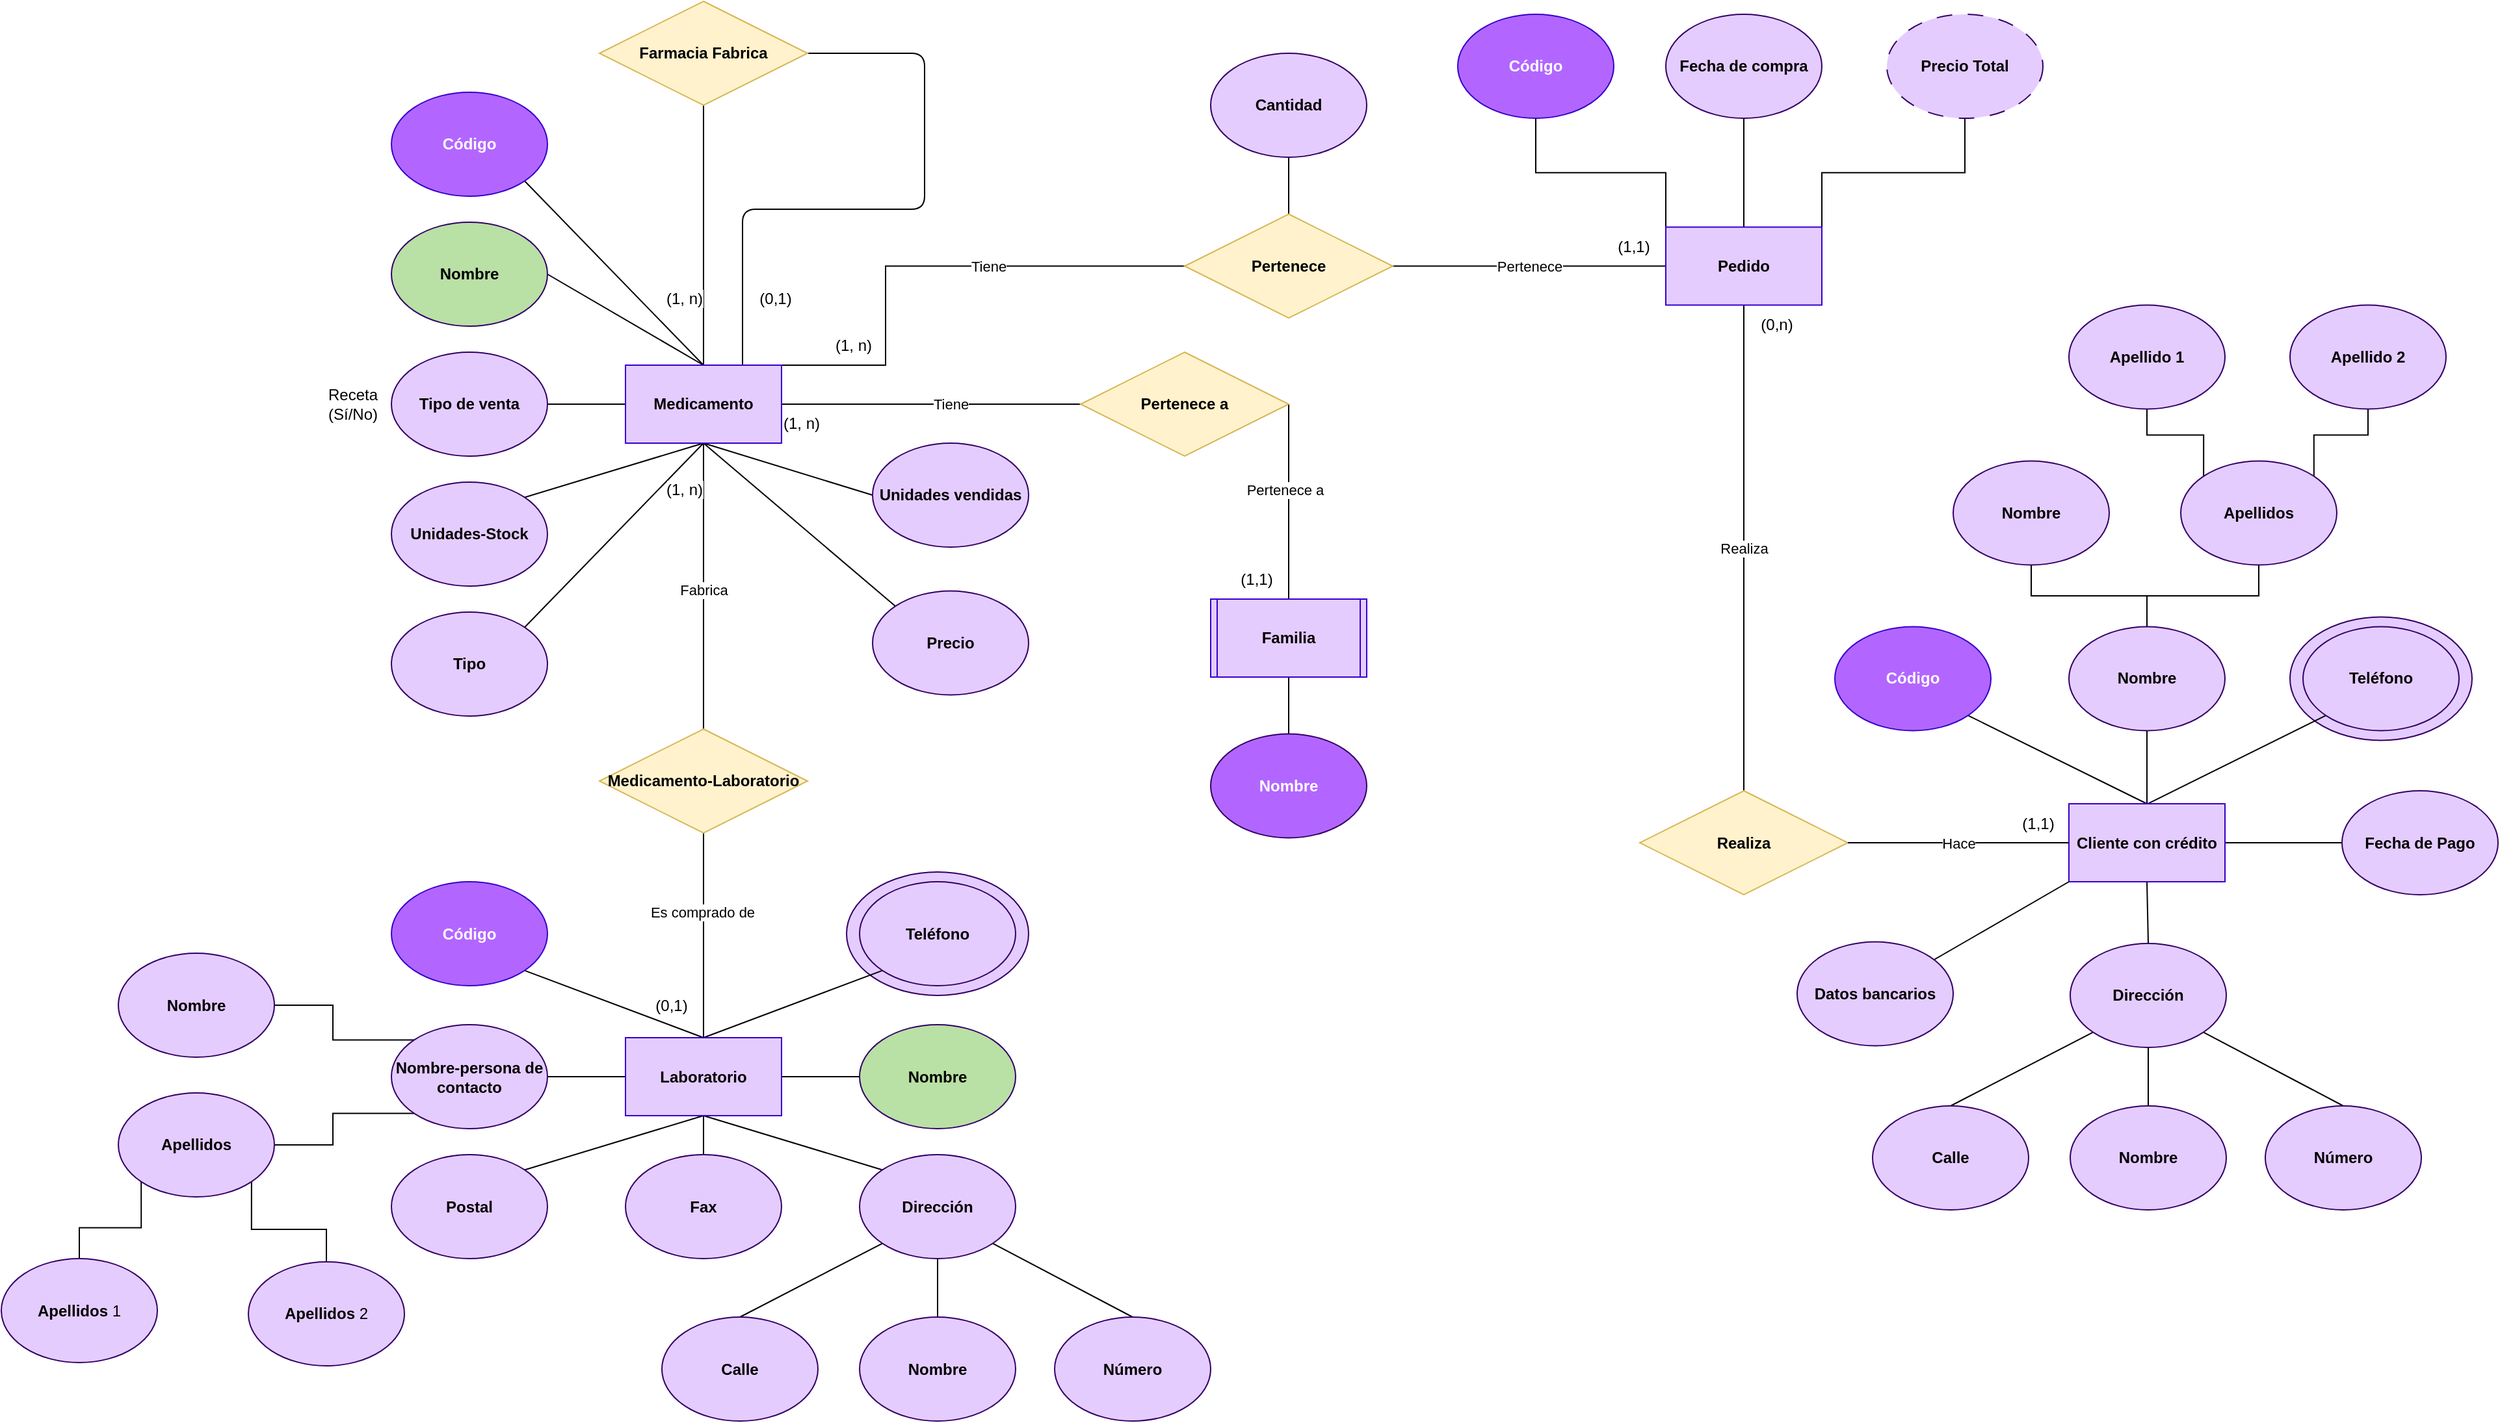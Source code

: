 <mxfile version="24.7.17">
  <diagram id="dj4Q9NSnNS7XpiTatibL" name="Page-1">
    <mxGraphModel grid="1" page="1" gridSize="10" guides="1" tooltips="1" connect="1" arrows="1" fold="1" pageScale="1" pageWidth="850" pageHeight="1100" math="0" shadow="0">
      <root>
        <mxCell id="0" />
        <mxCell id="1" parent="0" />
        <mxCell id="36" value="&lt;b&gt;&lt;br&gt;&lt;/b&gt;" style="ellipse;whiteSpace=wrap;html=1;fontColor=#000000;fillColor=#E5CCFF;strokeColor=#330066;" vertex="1" parent="1">
          <mxGeometry x="460" y="630" width="140" height="95" as="geometry" />
        </mxCell>
        <mxCell id="12" style="edgeStyle=none;html=1;exitX=0.5;exitY=0;exitDx=0;exitDy=0;entryX=1;entryY=1;entryDx=0;entryDy=0;fontColor=#000000;endArrow=none;endFill=0;" edge="1" parent="1" source="2" target="4">
          <mxGeometry relative="1" as="geometry" />
        </mxCell>
        <mxCell id="15" style="edgeStyle=none;html=1;exitX=0;exitY=0.5;exitDx=0;exitDy=0;entryX=1;entryY=0.5;entryDx=0;entryDy=0;fontColor=#000000;endArrow=none;endFill=0;" edge="1" parent="1" source="2" target="11">
          <mxGeometry relative="1" as="geometry" />
        </mxCell>
        <mxCell id="17" style="edgeStyle=none;html=1;exitX=0.5;exitY=1;exitDx=0;exitDy=0;entryX=0;entryY=0;entryDx=0;entryDy=0;fontColor=#000000;endArrow=none;endFill=0;" edge="1" parent="1" source="2" target="7">
          <mxGeometry relative="1" as="geometry" />
        </mxCell>
        <mxCell id="18" style="edgeStyle=none;html=1;exitX=0.5;exitY=1;exitDx=0;exitDy=0;entryX=1;entryY=0;entryDx=0;entryDy=0;fontColor=#000000;endArrow=none;endFill=0;" edge="1" parent="1" source="2" target="6">
          <mxGeometry relative="1" as="geometry" />
        </mxCell>
        <mxCell id="45" style="edgeStyle=none;html=1;exitX=1;exitY=0.5;exitDx=0;exitDy=0;entryX=0;entryY=0.5;entryDx=0;entryDy=0;fontColor=#000000;endArrow=none;endFill=0;" edge="1" parent="1" source="2" target="44">
          <mxGeometry relative="1" as="geometry" />
        </mxCell>
        <mxCell id="8UYPgfKLzSaXdAvaArR6-121" value="Tiene" style="edgeLabel;html=1;align=center;verticalAlign=middle;resizable=0;points=[];" vertex="1" connectable="0" parent="45">
          <mxGeometry x="0.104" y="-3" relative="1" as="geometry">
            <mxPoint x="3" y="-3" as="offset" />
          </mxGeometry>
        </mxCell>
        <mxCell id="91" style="edgeStyle=none;html=1;exitX=0.5;exitY=1;exitDx=0;exitDy=0;entryX=0;entryY=0.5;entryDx=0;entryDy=0;fontColor=#000000;endArrow=none;endFill=0;" edge="1" parent="1" source="2" target="10">
          <mxGeometry relative="1" as="geometry" />
        </mxCell>
        <mxCell id="92" style="edgeStyle=none;html=1;exitX=0.5;exitY=1;exitDx=0;exitDy=0;entryX=0.5;entryY=0;entryDx=0;entryDy=0;fontColor=#000000;endArrow=none;endFill=0;" edge="1" parent="1" source="2" target="90">
          <mxGeometry relative="1" as="geometry" />
        </mxCell>
        <mxCell id="8UYPgfKLzSaXdAvaArR6-127" value="Fabrica" style="edgeLabel;html=1;align=center;verticalAlign=middle;resizable=0;points=[];" vertex="1" connectable="0" parent="92">
          <mxGeometry x="0.027" relative="1" as="geometry">
            <mxPoint as="offset" />
          </mxGeometry>
        </mxCell>
        <mxCell id="98" style="edgeStyle=none;html=1;exitX=0.5;exitY=0;exitDx=0;exitDy=0;entryX=1;entryY=0.5;entryDx=0;entryDy=0;fontColor=#000000;endArrow=none;endFill=0;" edge="1" parent="1" source="2" target="5">
          <mxGeometry relative="1" as="geometry" />
        </mxCell>
        <mxCell id="99" style="edgeStyle=none;html=1;exitX=0.5;exitY=0;exitDx=0;exitDy=0;entryX=0.5;entryY=1;entryDx=0;entryDy=0;fontColor=#000000;endArrow=none;endFill=0;" edge="1" parent="1" source="2" target="97">
          <mxGeometry relative="1" as="geometry" />
        </mxCell>
        <mxCell id="102" style="edgeStyle=none;html=1;exitX=0.5;exitY=1;exitDx=0;exitDy=0;entryX=1;entryY=0;entryDx=0;entryDy=0;fontColor=#000000;endArrow=none;endFill=0;" edge="1" parent="1" source="2" target="9">
          <mxGeometry relative="1" as="geometry" />
        </mxCell>
        <mxCell id="104" style="edgeStyle=none;html=1;exitX=0.75;exitY=0;exitDx=0;exitDy=0;fontColor=#000000;endArrow=none;endFill=0;entryX=1;entryY=0.5;entryDx=0;entryDy=0;" edge="1" parent="1" source="2" target="97">
          <mxGeometry relative="1" as="geometry">
            <mxPoint x="560" y="120" as="targetPoint" />
            <Array as="points">
              <mxPoint x="380" y="180" />
              <mxPoint x="380" y="120" />
              <mxPoint x="520" y="120" />
              <mxPoint x="520" />
            </Array>
          </mxGeometry>
        </mxCell>
        <mxCell id="8UYPgfKLzSaXdAvaArR6-150" value="Tiene" style="edgeStyle=orthogonalEdgeStyle;rounded=0;orthogonalLoop=1;jettySize=auto;html=1;exitX=1;exitY=0;exitDx=0;exitDy=0;entryX=0;entryY=0.5;entryDx=0;entryDy=0;endArrow=none;endFill=0;" edge="1" parent="1" source="2" target="8UYPgfKLzSaXdAvaArR6-149">
          <mxGeometry x="0.223" relative="1" as="geometry">
            <Array as="points">
              <mxPoint x="490" y="240" />
              <mxPoint x="490" y="164" />
            </Array>
            <mxPoint x="-1" as="offset" />
          </mxGeometry>
        </mxCell>
        <mxCell id="2" value="&lt;font color=&quot;#000000&quot;&gt;&lt;b&gt;Medicamento&lt;/b&gt;&lt;/font&gt;" style="rounded=0;whiteSpace=wrap;html=1;fillColor=#E5CCFF;fontColor=#ffffff;strokeColor=#3700CC;" vertex="1" parent="1">
          <mxGeometry x="290" y="240" width="120" height="60" as="geometry" />
        </mxCell>
        <mxCell id="4" value="&lt;b&gt;Código&lt;br&gt;&lt;/b&gt;" style="ellipse;whiteSpace=wrap;html=1;fontColor=#ffffff;fillColor=#B266FF;strokeColor=#3700CC;" vertex="1" parent="1">
          <mxGeometry x="110" y="30" width="120" height="80" as="geometry" />
        </mxCell>
        <mxCell id="5" value="&lt;b&gt;Nombre&lt;br&gt;&lt;/b&gt;" style="ellipse;whiteSpace=wrap;html=1;fontColor=#000000;fillColor=#B9E0A5;strokeColor=#330066;" vertex="1" parent="1">
          <mxGeometry x="110" y="130" width="120" height="80" as="geometry" />
        </mxCell>
        <mxCell id="6" value="&lt;b&gt;Unidades-Stock&lt;br&gt;&lt;/b&gt;" style="ellipse;whiteSpace=wrap;html=1;fontColor=#000000;fillColor=#E5CCFF;strokeColor=#330066;" vertex="1" parent="1">
          <mxGeometry x="110" y="330" width="120" height="80" as="geometry" />
        </mxCell>
        <mxCell id="7" value="&lt;b&gt;Precio&lt;br&gt;&lt;/b&gt;" style="ellipse;whiteSpace=wrap;html=1;fontColor=#000000;fillColor=#E5CCFF;strokeColor=#330066;" vertex="1" parent="1">
          <mxGeometry x="480" y="413.75" width="120" height="80" as="geometry" />
        </mxCell>
        <mxCell id="9" value="&lt;b&gt;Tipo&lt;br&gt;&lt;/b&gt;" style="ellipse;whiteSpace=wrap;html=1;fontColor=#000000;fillColor=#E5CCFF;strokeColor=#330066;" vertex="1" parent="1">
          <mxGeometry x="110" y="430" width="120" height="80" as="geometry" />
        </mxCell>
        <mxCell id="10" value="&lt;b&gt;Unidades vendidas&lt;br&gt;&lt;/b&gt;" style="ellipse;whiteSpace=wrap;html=1;fontColor=#000000;fillColor=#E5CCFF;strokeColor=#330066;" vertex="1" parent="1">
          <mxGeometry x="480" y="300" width="120" height="80" as="geometry" />
        </mxCell>
        <mxCell id="11" value="&lt;b&gt;Tipo de venta&lt;br&gt;&lt;/b&gt;" style="ellipse;whiteSpace=wrap;html=1;fontColor=#000000;fillColor=#E5CCFF;strokeColor=#330066;" vertex="1" parent="1">
          <mxGeometry x="110" y="230" width="120" height="80" as="geometry" />
        </mxCell>
        <mxCell id="21" style="edgeStyle=none;html=1;exitX=0.5;exitY=0;exitDx=0;exitDy=0;entryX=1;entryY=1;entryDx=0;entryDy=0;fontColor=#000000;endArrow=none;endFill=0;" edge="1" parent="1" source="28" target="29">
          <mxGeometry relative="1" as="geometry" />
        </mxCell>
        <mxCell id="23" style="edgeStyle=none;html=1;exitX=0.5;exitY=0;exitDx=0;exitDy=0;entryX=0;entryY=1;entryDx=0;entryDy=0;fontColor=#000000;endArrow=none;endFill=0;" edge="1" parent="1" source="28" target="33">
          <mxGeometry relative="1" as="geometry" />
        </mxCell>
        <mxCell id="24" style="edgeStyle=none;html=1;exitX=0;exitY=0.5;exitDx=0;exitDy=0;entryX=1;entryY=0.5;entryDx=0;entryDy=0;fontColor=#000000;endArrow=none;endFill=0;" edge="1" parent="1" source="28" target="35">
          <mxGeometry relative="1" as="geometry" />
        </mxCell>
        <mxCell id="25" style="edgeStyle=none;html=1;exitX=0.5;exitY=1;exitDx=0;exitDy=0;entryX=0.5;entryY=0;entryDx=0;entryDy=0;fontColor=#000000;endArrow=none;endFill=0;" edge="1" parent="1" source="28" target="34">
          <mxGeometry relative="1" as="geometry" />
        </mxCell>
        <mxCell id="26" style="edgeStyle=none;html=1;exitX=0.5;exitY=1;exitDx=0;exitDy=0;entryX=0;entryY=0;entryDx=0;entryDy=0;fontColor=#000000;endArrow=none;endFill=0;" edge="1" parent="1" source="28" target="32">
          <mxGeometry relative="1" as="geometry" />
        </mxCell>
        <mxCell id="27" style="edgeStyle=none;html=1;exitX=0.5;exitY=1;exitDx=0;exitDy=0;entryX=1;entryY=0;entryDx=0;entryDy=0;fontColor=#000000;endArrow=none;endFill=0;" edge="1" parent="1" source="28" target="31">
          <mxGeometry relative="1" as="geometry" />
        </mxCell>
        <mxCell id="93" style="edgeStyle=none;html=1;exitX=1;exitY=0.5;exitDx=0;exitDy=0;entryX=0;entryY=0.5;entryDx=0;entryDy=0;fontColor=#000000;endArrow=none;endFill=0;" edge="1" parent="1" source="28" target="30">
          <mxGeometry relative="1" as="geometry" />
        </mxCell>
        <mxCell id="28" value="&lt;font color=&quot;#000000&quot;&gt;&lt;b&gt;Laboratorio&lt;/b&gt;&lt;/font&gt;" style="rounded=0;whiteSpace=wrap;html=1;fillColor=#E5CCFF;fontColor=#ffffff;strokeColor=#3700CC;" vertex="1" parent="1">
          <mxGeometry x="290" y="757.5" width="120" height="60" as="geometry" />
        </mxCell>
        <mxCell id="29" value="&lt;b&gt;Código&lt;br&gt;&lt;/b&gt;" style="ellipse;whiteSpace=wrap;html=1;fontColor=#ffffff;fillColor=#B266FF;strokeColor=#3700CC;" vertex="1" parent="1">
          <mxGeometry x="110" y="637.5" width="120" height="80" as="geometry" />
        </mxCell>
        <mxCell id="30" value="&lt;b&gt;Nombre&lt;br&gt;&lt;/b&gt;" style="ellipse;whiteSpace=wrap;html=1;fontColor=#000000;fillColor=#B9E0A5;strokeColor=#330066;" vertex="1" parent="1">
          <mxGeometry x="470" y="747.5" width="120" height="80" as="geometry" />
        </mxCell>
        <mxCell id="31" value="&lt;b&gt;Postal&lt;br&gt;&lt;/b&gt;" style="ellipse;whiteSpace=wrap;html=1;fontColor=#000000;fillColor=#E5CCFF;strokeColor=#330066;" vertex="1" parent="1">
          <mxGeometry x="110" y="847.5" width="120" height="80" as="geometry" />
        </mxCell>
        <mxCell id="40" style="edgeStyle=none;html=1;exitX=0;exitY=1;exitDx=0;exitDy=0;entryX=0.5;entryY=0;entryDx=0;entryDy=0;fontColor=#000000;endArrow=none;endFill=0;" edge="1" parent="1" source="32" target="37">
          <mxGeometry relative="1" as="geometry" />
        </mxCell>
        <mxCell id="42" style="edgeStyle=none;html=1;exitX=0.5;exitY=1;exitDx=0;exitDy=0;entryX=0.5;entryY=0;entryDx=0;entryDy=0;fontColor=#000000;endArrow=none;endFill=0;" edge="1" parent="1" source="32" target="38">
          <mxGeometry relative="1" as="geometry" />
        </mxCell>
        <mxCell id="43" style="edgeStyle=none;html=1;exitX=1;exitY=1;exitDx=0;exitDy=0;entryX=0.5;entryY=0;entryDx=0;entryDy=0;fontColor=#000000;endArrow=none;endFill=0;" edge="1" parent="1" source="32" target="39">
          <mxGeometry relative="1" as="geometry" />
        </mxCell>
        <mxCell id="32" value="&lt;b&gt;Dirección&lt;br&gt;&lt;/b&gt;" style="ellipse;whiteSpace=wrap;html=1;fontColor=#000000;fillColor=#E5CCFF;strokeColor=#330066;" vertex="1" parent="1">
          <mxGeometry x="470" y="847.5" width="120" height="80" as="geometry" />
        </mxCell>
        <mxCell id="33" value="&lt;b&gt;Teléfono&lt;br&gt;&lt;/b&gt;" style="ellipse;whiteSpace=wrap;html=1;fontColor=#000000;fillColor=#E5CCFF;strokeColor=#330066;" vertex="1" parent="1">
          <mxGeometry x="470" y="637.5" width="120" height="80" as="geometry" />
        </mxCell>
        <mxCell id="34" value="&lt;b&gt;Fax&lt;br&gt;&lt;/b&gt;" style="ellipse;whiteSpace=wrap;html=1;fontColor=#000000;fillColor=#E5CCFF;strokeColor=#330066;" vertex="1" parent="1">
          <mxGeometry x="290" y="847.5" width="120" height="80" as="geometry" />
        </mxCell>
        <mxCell id="8UYPgfKLzSaXdAvaArR6-131" style="edgeStyle=orthogonalEdgeStyle;rounded=0;orthogonalLoop=1;jettySize=auto;html=1;exitX=0;exitY=0;exitDx=0;exitDy=0;entryX=1;entryY=0.5;entryDx=0;entryDy=0;strokeColor=default;endArrow=none;endFill=0;" edge="1" parent="1" source="35" target="8UYPgfKLzSaXdAvaArR6-129">
          <mxGeometry relative="1" as="geometry" />
        </mxCell>
        <mxCell id="8UYPgfKLzSaXdAvaArR6-132" style="edgeStyle=orthogonalEdgeStyle;rounded=0;orthogonalLoop=1;jettySize=auto;html=1;exitX=0;exitY=1;exitDx=0;exitDy=0;entryX=1;entryY=0.5;entryDx=0;entryDy=0;strokeColor=default;endArrow=none;endFill=0;" edge="1" parent="1" source="35" target="8UYPgfKLzSaXdAvaArR6-130">
          <mxGeometry relative="1" as="geometry" />
        </mxCell>
        <mxCell id="35" value="&lt;b&gt;Nombre-persona de contacto&lt;br&gt;&lt;/b&gt;" style="ellipse;whiteSpace=wrap;html=1;fontColor=#000000;fillColor=#E5CCFF;strokeColor=#330066;" vertex="1" parent="1">
          <mxGeometry x="110" y="747.5" width="120" height="80" as="geometry" />
        </mxCell>
        <mxCell id="37" value="&lt;b&gt;Calle&lt;br&gt;&lt;/b&gt;" style="ellipse;whiteSpace=wrap;html=1;fontColor=#000000;fillColor=#E5CCFF;strokeColor=#330066;" vertex="1" parent="1">
          <mxGeometry x="318" y="972.5" width="120" height="80" as="geometry" />
        </mxCell>
        <mxCell id="38" value="&lt;b&gt;Nombre&lt;br&gt;&lt;/b&gt;" style="ellipse;whiteSpace=wrap;html=1;fontColor=#000000;fillColor=#E5CCFF;strokeColor=#330066;" vertex="1" parent="1">
          <mxGeometry x="470" y="972.5" width="120" height="80" as="geometry" />
        </mxCell>
        <mxCell id="39" value="&lt;b&gt;Número&lt;br&gt;&lt;/b&gt;" style="ellipse;whiteSpace=wrap;html=1;fontColor=#000000;fillColor=#E5CCFF;strokeColor=#330066;" vertex="1" parent="1">
          <mxGeometry x="620" y="972.5" width="120" height="80" as="geometry" />
        </mxCell>
        <mxCell id="63" style="edgeStyle=none;html=1;exitX=1;exitY=0.5;exitDx=0;exitDy=0;entryX=0.5;entryY=0;entryDx=0;entryDy=0;fontColor=#000000;endArrow=none;endFill=0;align=right;" edge="1" parent="1" source="44" target="54">
          <mxGeometry relative="1" as="geometry" />
        </mxCell>
        <mxCell id="8UYPgfKLzSaXdAvaArR6-122" value="Pertenece a" style="edgeLabel;html=1;align=center;verticalAlign=middle;resizable=0;points=[];" vertex="1" connectable="0" parent="63">
          <mxGeometry x="-0.061" y="-5" relative="1" as="geometry">
            <mxPoint x="2" y="-5" as="offset" />
          </mxGeometry>
        </mxCell>
        <mxCell id="44" value="&lt;div&gt;&lt;b&gt;Pertenece a&lt;/b&gt;&lt;/div&gt;" style="rhombus;whiteSpace=wrap;html=1;strokeColor=#d6b656;fillColor=#fff2cc;" vertex="1" parent="1">
          <mxGeometry x="640" y="230" width="160" height="80" as="geometry" />
        </mxCell>
        <mxCell id="47" style="edgeStyle=none;html=1;exitX=0.5;exitY=0;exitDx=0;exitDy=0;entryX=0.5;entryY=1;entryDx=0;entryDy=0;fontColor=#000000;endArrow=none;endFill=0;" edge="1" parent="1" source="54" target="56">
          <mxGeometry relative="1" as="geometry" />
        </mxCell>
        <mxCell id="54" value="&lt;font color=&quot;#000000&quot;&gt;&lt;b&gt;Familia&lt;/b&gt;&lt;/font&gt;" style="rounded=0;whiteSpace=wrap;html=1;fillColor=#E5CCFF;fontColor=#ffffff;strokeColor=#3700CC;" vertex="1" parent="1">
          <mxGeometry x="740" y="420" width="120" height="60" as="geometry" />
        </mxCell>
        <mxCell id="56" value="&lt;font color=&quot;#ffffff&quot;&gt;&lt;b&gt;Nombre&lt;br&gt;&lt;/b&gt;&lt;/font&gt;" style="ellipse;whiteSpace=wrap;html=1;fontColor=#000000;fillColor=#B266FF;strokeColor=#330066;" vertex="1" parent="1">
          <mxGeometry x="740" y="523.75" width="120" height="80" as="geometry" />
        </mxCell>
        <mxCell id="65" value="&lt;span style=&quot;background-color: rgb(255, 255, 255);&quot;&gt;(1,1)&lt;/span&gt;" style="text;html=1;align=center;verticalAlign=middle;resizable=0;points=[];autosize=1;strokeColor=none;fillColor=none;fontColor=#000000;" vertex="1" parent="1">
          <mxGeometry x="750" y="390" width="50" height="30" as="geometry" />
        </mxCell>
        <mxCell id="66" value="&lt;span style=&quot;background-color: rgb(255, 255, 255);&quot;&gt;(1, n)&lt;/span&gt;" style="text;html=1;align=center;verticalAlign=middle;resizable=0;points=[];autosize=1;strokeColor=none;fillColor=none;fontColor=#000000;" vertex="1" parent="1">
          <mxGeometry x="400" y="270" width="50" height="30" as="geometry" />
        </mxCell>
        <mxCell id="67" value="&lt;b&gt;&lt;br&gt;&lt;/b&gt;" style="ellipse;whiteSpace=wrap;html=1;fontColor=#000000;fillColor=#E5CCFF;strokeColor=#330066;" vertex="1" parent="1">
          <mxGeometry x="1570" y="433.75" width="140" height="95" as="geometry" />
        </mxCell>
        <mxCell id="68" style="edgeStyle=none;html=1;exitX=0.5;exitY=0;exitDx=0;exitDy=0;entryX=1;entryY=1;entryDx=0;entryDy=0;fontColor=#000000;endArrow=none;endFill=0;" edge="1" parent="1" source="75" target="76">
          <mxGeometry relative="1" as="geometry" />
        </mxCell>
        <mxCell id="69" style="edgeStyle=none;html=1;exitX=0.5;exitY=0;exitDx=0;exitDy=0;entryX=0.5;entryY=1;entryDx=0;entryDy=0;fontColor=#000000;endArrow=none;endFill=0;" edge="1" parent="1" source="75" target="77">
          <mxGeometry relative="1" as="geometry" />
        </mxCell>
        <mxCell id="70" style="edgeStyle=none;html=1;entryX=0;entryY=1;entryDx=0;entryDy=0;fontColor=#000000;endArrow=none;endFill=0;" edge="1" parent="1" target="83">
          <mxGeometry relative="1" as="geometry">
            <mxPoint x="1460" y="577.75" as="sourcePoint" />
          </mxGeometry>
        </mxCell>
        <mxCell id="89" style="edgeStyle=none;html=1;entryX=0.5;entryY=0;entryDx=0;entryDy=0;fontColor=#000000;endArrow=none;endFill=0;exitX=0.5;exitY=1;exitDx=0;exitDy=0;" edge="1" parent="1" source="75" target="82">
          <mxGeometry relative="1" as="geometry">
            <mxPoint x="1855" y="781.25" as="sourcePoint" />
          </mxGeometry>
        </mxCell>
        <mxCell id="BZ3RaPWg2KNZgtzAzII2-129" style="edgeStyle=orthogonalEdgeStyle;rounded=0;orthogonalLoop=1;jettySize=auto;html=1;exitX=1;exitY=0.5;exitDx=0;exitDy=0;entryX=0;entryY=0.5;entryDx=0;entryDy=0;endArrow=none;endFill=0;" edge="1" parent="1" source="75" target="BZ3RaPWg2KNZgtzAzII2-128">
          <mxGeometry relative="1" as="geometry" />
        </mxCell>
        <mxCell id="75" value="&lt;font color=&quot;#000000&quot;&gt;&lt;b&gt;Cliente con crédito&lt;/b&gt;&lt;/font&gt;" style="rounded=0;whiteSpace=wrap;html=1;fillColor=#E5CCFF;fontColor=#ffffff;strokeColor=#3700CC;" vertex="1" parent="1">
          <mxGeometry x="1400" y="577.5" width="120" height="60" as="geometry" />
        </mxCell>
        <mxCell id="76" value="&lt;b&gt;Código&lt;br&gt;&lt;/b&gt;" style="ellipse;whiteSpace=wrap;html=1;fontColor=#ffffff;fillColor=#B266FF;strokeColor=#3700CC;" vertex="1" parent="1">
          <mxGeometry x="1220" y="441.25" width="120" height="80" as="geometry" />
        </mxCell>
        <mxCell id="8UYPgfKLzSaXdAvaArR6-170" style="edgeStyle=orthogonalEdgeStyle;rounded=0;orthogonalLoop=1;jettySize=auto;html=1;exitX=0.5;exitY=0;exitDx=0;exitDy=0;entryX=0.5;entryY=1;entryDx=0;entryDy=0;endArrow=none;endFill=0;" edge="1" parent="1" source="77" target="8UYPgfKLzSaXdAvaArR6-168">
          <mxGeometry relative="1" as="geometry" />
        </mxCell>
        <mxCell id="8UYPgfKLzSaXdAvaArR6-171" style="edgeStyle=orthogonalEdgeStyle;rounded=0;orthogonalLoop=1;jettySize=auto;html=1;exitX=0.5;exitY=0;exitDx=0;exitDy=0;entryX=0.5;entryY=1;entryDx=0;entryDy=0;endArrow=none;endFill=0;" edge="1" parent="1" source="77" target="8UYPgfKLzSaXdAvaArR6-169">
          <mxGeometry relative="1" as="geometry" />
        </mxCell>
        <mxCell id="77" value="&lt;b&gt;Nombre&lt;br&gt;&lt;/b&gt;" style="ellipse;whiteSpace=wrap;html=1;fontColor=#000000;fillColor=#E5CCFF;strokeColor=#330066;" vertex="1" parent="1">
          <mxGeometry x="1400" y="441.25" width="120" height="80" as="geometry" />
        </mxCell>
        <mxCell id="79" style="edgeStyle=none;html=1;exitX=0;exitY=1;exitDx=0;exitDy=0;entryX=0.5;entryY=0;entryDx=0;entryDy=0;fontColor=#000000;endArrow=none;endFill=0;" edge="1" parent="1" source="82" target="86">
          <mxGeometry relative="1" as="geometry" />
        </mxCell>
        <mxCell id="80" style="edgeStyle=none;html=1;exitX=0.5;exitY=1;exitDx=0;exitDy=0;entryX=0.5;entryY=0;entryDx=0;entryDy=0;fontColor=#000000;endArrow=none;endFill=0;" edge="1" parent="1" source="82" target="87">
          <mxGeometry relative="1" as="geometry" />
        </mxCell>
        <mxCell id="81" style="edgeStyle=none;html=1;exitX=1;exitY=1;exitDx=0;exitDy=0;entryX=0.5;entryY=0;entryDx=0;entryDy=0;fontColor=#000000;endArrow=none;endFill=0;" edge="1" parent="1" source="82" target="88">
          <mxGeometry relative="1" as="geometry" />
        </mxCell>
        <mxCell id="82" value="&lt;b&gt;Dirección&lt;br&gt;&lt;/b&gt;" style="ellipse;whiteSpace=wrap;html=1;fontColor=#000000;fillColor=#E5CCFF;strokeColor=#330066;" vertex="1" parent="1">
          <mxGeometry x="1401" y="685" width="120" height="80" as="geometry" />
        </mxCell>
        <mxCell id="83" value="&lt;b&gt;Teléfono&lt;br&gt;&lt;/b&gt;" style="ellipse;whiteSpace=wrap;html=1;fontColor=#000000;fillColor=#E5CCFF;strokeColor=#330066;" vertex="1" parent="1">
          <mxGeometry x="1580" y="441.25" width="120" height="80" as="geometry" />
        </mxCell>
        <mxCell id="86" value="&lt;b&gt;Calle&lt;br&gt;&lt;/b&gt;" style="ellipse;whiteSpace=wrap;html=1;fontColor=#000000;fillColor=#E5CCFF;strokeColor=#330066;" vertex="1" parent="1">
          <mxGeometry x="1249" y="810" width="120" height="80" as="geometry" />
        </mxCell>
        <mxCell id="87" value="&lt;b&gt;Nombre&lt;br&gt;&lt;/b&gt;" style="ellipse;whiteSpace=wrap;html=1;fontColor=#000000;fillColor=#E5CCFF;strokeColor=#330066;" vertex="1" parent="1">
          <mxGeometry x="1401" y="810" width="120" height="80" as="geometry" />
        </mxCell>
        <mxCell id="88" value="&lt;b&gt;Número&lt;br&gt;&lt;/b&gt;" style="ellipse;whiteSpace=wrap;html=1;fontColor=#000000;fillColor=#E5CCFF;strokeColor=#330066;" vertex="1" parent="1">
          <mxGeometry x="1551" y="810" width="120" height="80" as="geometry" />
        </mxCell>
        <mxCell id="94" style="edgeStyle=none;html=1;exitX=0.5;exitY=1;exitDx=0;exitDy=0;entryX=0.5;entryY=0;entryDx=0;entryDy=0;fontColor=#000000;endArrow=none;endFill=0;" edge="1" parent="1" source="90" target="28">
          <mxGeometry relative="1" as="geometry" />
        </mxCell>
        <mxCell id="8UYPgfKLzSaXdAvaArR6-116" value="Es comprado de" style="edgeLabel;html=1;align=center;verticalAlign=middle;resizable=0;points=[];" vertex="1" connectable="0" parent="94">
          <mxGeometry x="-0.225" y="-1" relative="1" as="geometry">
            <mxPoint as="offset" />
          </mxGeometry>
        </mxCell>
        <mxCell id="90" value="&lt;b&gt;Medicamento-Laboratorio&lt;/b&gt;" style="rhombus;whiteSpace=wrap;html=1;strokeColor=#d6b656;fillColor=#fff2cc;" vertex="1" parent="1">
          <mxGeometry x="270" y="520" width="160" height="80" as="geometry" />
        </mxCell>
        <mxCell id="96" value="&lt;span style=&quot;background-color: rgb(255, 255, 255);&quot;&gt;(0,1)&lt;/span&gt;" style="text;html=1;align=center;verticalAlign=middle;resizable=0;points=[];autosize=1;strokeColor=none;fillColor=none;fontColor=#000000;" vertex="1" parent="1">
          <mxGeometry x="300" y="717.5" width="50" height="30" as="geometry" />
        </mxCell>
        <mxCell id="97" value="&lt;b&gt;Farmacia Fabrica&lt;br&gt;&lt;/b&gt;" style="rhombus;whiteSpace=wrap;html=1;strokeColor=#d6b656;fillColor=#fff2cc;" vertex="1" parent="1">
          <mxGeometry x="270" y="-40" width="160" height="80" as="geometry" />
        </mxCell>
        <mxCell id="95" value="&lt;span style=&quot;background-color: rgb(255, 255, 255);&quot;&gt;(1, n)&lt;/span&gt;" style="text;html=1;align=center;verticalAlign=middle;resizable=0;points=[];autosize=1;strokeColor=none;fillColor=none;fontColor=#000000;" vertex="1" parent="1">
          <mxGeometry x="310" y="321.25" width="50" height="30" as="geometry" />
        </mxCell>
        <mxCell id="8UYPgfKLzSaXdAvaArR6-129" value="&lt;div&gt;&lt;b&gt;Nombre&lt;/b&gt;&lt;/div&gt;" style="ellipse;whiteSpace=wrap;html=1;fontColor=#000000;fillColor=#E5CCFF;strokeColor=#330066;" vertex="1" parent="1">
          <mxGeometry x="-100" y="692.5" width="120" height="80" as="geometry" />
        </mxCell>
        <mxCell id="8UYPgfKLzSaXdAvaArR6-135" style="edgeStyle=orthogonalEdgeStyle;rounded=0;orthogonalLoop=1;jettySize=auto;html=1;exitX=0;exitY=1;exitDx=0;exitDy=0;entryX=0.5;entryY=0;entryDx=0;entryDy=0;strokeColor=default;endArrow=none;endFill=0;" edge="1" parent="1" source="8UYPgfKLzSaXdAvaArR6-130" target="8UYPgfKLzSaXdAvaArR6-133">
          <mxGeometry relative="1" as="geometry" />
        </mxCell>
        <mxCell id="8UYPgfKLzSaXdAvaArR6-136" style="edgeStyle=orthogonalEdgeStyle;rounded=0;orthogonalLoop=1;jettySize=auto;html=1;exitX=1;exitY=1;exitDx=0;exitDy=0;entryX=0.5;entryY=0;entryDx=0;entryDy=0;strokeColor=default;endArrow=none;endFill=0;" edge="1" parent="1" source="8UYPgfKLzSaXdAvaArR6-130" target="8UYPgfKLzSaXdAvaArR6-134">
          <mxGeometry relative="1" as="geometry" />
        </mxCell>
        <mxCell id="8UYPgfKLzSaXdAvaArR6-130" value="&lt;b&gt;Apellidos&lt;/b&gt;" style="ellipse;whiteSpace=wrap;html=1;fontColor=#000000;fillColor=#E5CCFF;strokeColor=#330066;" vertex="1" parent="1">
          <mxGeometry x="-100" y="800" width="120" height="80" as="geometry" />
        </mxCell>
        <mxCell id="8UYPgfKLzSaXdAvaArR6-133" value="&lt;b&gt;Apellidos&lt;/b&gt; 1" style="ellipse;whiteSpace=wrap;html=1;fontColor=#000000;fillColor=#E5CCFF;strokeColor=#330066;" vertex="1" parent="1">
          <mxGeometry x="-190" y="927.5" width="120" height="80" as="geometry" />
        </mxCell>
        <mxCell id="8UYPgfKLzSaXdAvaArR6-134" value="&lt;b&gt;Apellidos&lt;/b&gt; 2" style="ellipse;whiteSpace=wrap;html=1;fontColor=#000000;fillColor=#E5CCFF;strokeColor=#330066;" vertex="1" parent="1">
          <mxGeometry y="930" width="120" height="80" as="geometry" />
        </mxCell>
        <mxCell id="BZ3RaPWg2KNZgtzAzII2-105" value="Pertenece" style="edgeStyle=orthogonalEdgeStyle;rounded=0;orthogonalLoop=1;jettySize=auto;html=1;exitX=1;exitY=0.5;exitDx=0;exitDy=0;entryX=0;entryY=0.5;entryDx=0;entryDy=0;endArrow=none;endFill=0;" edge="1" parent="1" source="8UYPgfKLzSaXdAvaArR6-149" target="BZ3RaPWg2KNZgtzAzII2-104">
          <mxGeometry relative="1" as="geometry" />
        </mxCell>
        <mxCell id="BZ3RaPWg2KNZgtzAzII2-150" style="edgeStyle=orthogonalEdgeStyle;rounded=0;orthogonalLoop=1;jettySize=auto;html=1;exitX=0.5;exitY=0;exitDx=0;exitDy=0;entryX=0.5;entryY=1;entryDx=0;entryDy=0;endArrow=none;endFill=0;" edge="1" parent="1" source="8UYPgfKLzSaXdAvaArR6-149" target="BZ3RaPWg2KNZgtzAzII2-151">
          <mxGeometry relative="1" as="geometry">
            <mxPoint x="799.692" y="80" as="targetPoint" />
          </mxGeometry>
        </mxCell>
        <mxCell id="8UYPgfKLzSaXdAvaArR6-149" value="&lt;b&gt;Pertenece&lt;/b&gt;" style="rhombus;whiteSpace=wrap;html=1;strokeColor=#d6b656;fillColor=#fff2cc;" vertex="1" parent="1">
          <mxGeometry x="720" y="123.75" width="160" height="80" as="geometry" />
        </mxCell>
        <mxCell id="p1IO3vcAz5rsAxsIEXHp-121" value="&lt;span style=&quot;background-color: rgb(255, 255, 255);&quot;&gt;(1,1)&lt;/span&gt;" style="text;html=1;align=center;verticalAlign=middle;resizable=0;points=[];autosize=1;strokeColor=none;fillColor=none;fontColor=#000000;" vertex="1" parent="1">
          <mxGeometry x="1351" y="577.5" width="50" height="30" as="geometry" />
        </mxCell>
        <mxCell id="8UYPgfKLzSaXdAvaArR6-167" value="&lt;span style=&quot;background-color: rgb(255, 255, 255);&quot;&gt;(1, n)&lt;/span&gt;" style="text;html=1;align=center;verticalAlign=middle;resizable=0;points=[];autosize=1;strokeColor=none;fillColor=none;fontColor=#000000;" vertex="1" parent="1">
          <mxGeometry x="440" y="210" width="50" height="30" as="geometry" />
        </mxCell>
        <mxCell id="8UYPgfKLzSaXdAvaArR6-168" value="&lt;b&gt;Nombre&lt;br&gt;&lt;/b&gt;" style="ellipse;whiteSpace=wrap;html=1;fontColor=#000000;fillColor=#E5CCFF;strokeColor=#330066;" vertex="1" parent="1">
          <mxGeometry x="1311" y="313.75" width="120" height="80" as="geometry" />
        </mxCell>
        <mxCell id="8UYPgfKLzSaXdAvaArR6-174" style="edgeStyle=orthogonalEdgeStyle;rounded=0;orthogonalLoop=1;jettySize=auto;html=1;exitX=1;exitY=0;exitDx=0;exitDy=0;entryX=0.5;entryY=1;entryDx=0;entryDy=0;endArrow=none;endFill=0;" edge="1" parent="1" source="8UYPgfKLzSaXdAvaArR6-169" target="8UYPgfKLzSaXdAvaArR6-173">
          <mxGeometry relative="1" as="geometry" />
        </mxCell>
        <mxCell id="8UYPgfKLzSaXdAvaArR6-175" style="edgeStyle=orthogonalEdgeStyle;rounded=0;orthogonalLoop=1;jettySize=auto;html=1;exitX=0;exitY=0;exitDx=0;exitDy=0;entryX=0.5;entryY=1;entryDx=0;entryDy=0;endArrow=none;endFill=0;" edge="1" parent="1" source="8UYPgfKLzSaXdAvaArR6-169" target="8UYPgfKLzSaXdAvaArR6-172">
          <mxGeometry relative="1" as="geometry" />
        </mxCell>
        <mxCell id="8UYPgfKLzSaXdAvaArR6-169" value="&lt;b&gt;Apellidos&lt;/b&gt;" style="ellipse;whiteSpace=wrap;html=1;fontColor=#000000;fillColor=#E5CCFF;strokeColor=#330066;" vertex="1" parent="1">
          <mxGeometry x="1486" y="313.75" width="120" height="80" as="geometry" />
        </mxCell>
        <mxCell id="8UYPgfKLzSaXdAvaArR6-172" value="&lt;b&gt;Apellido 1&lt;/b&gt;" style="ellipse;whiteSpace=wrap;html=1;fontColor=#000000;fillColor=#E5CCFF;strokeColor=#330066;" vertex="1" parent="1">
          <mxGeometry x="1400" y="193.75" width="120" height="80" as="geometry" />
        </mxCell>
        <mxCell id="8UYPgfKLzSaXdAvaArR6-173" value="&lt;b&gt;Apellido 2&lt;br&gt;&lt;/b&gt;" style="ellipse;whiteSpace=wrap;html=1;fontColor=#000000;fillColor=#E5CCFF;strokeColor=#330066;" vertex="1" parent="1">
          <mxGeometry x="1570" y="193.75" width="120" height="80" as="geometry" />
        </mxCell>
        <mxCell id="BZ3RaPWg2KNZgtzAzII2-107" style="edgeStyle=orthogonalEdgeStyle;rounded=0;orthogonalLoop=1;jettySize=auto;html=1;exitX=0;exitY=0;exitDx=0;exitDy=0;endArrow=none;endFill=0;" edge="1" parent="1" source="BZ3RaPWg2KNZgtzAzII2-104" target="BZ3RaPWg2KNZgtzAzII2-106">
          <mxGeometry relative="1" as="geometry" />
        </mxCell>
        <mxCell id="BZ3RaPWg2KNZgtzAzII2-113" style="edgeStyle=orthogonalEdgeStyle;rounded=0;orthogonalLoop=1;jettySize=auto;html=1;exitX=1;exitY=0;exitDx=0;exitDy=0;entryX=0.5;entryY=1;entryDx=0;entryDy=0;endArrow=none;endFill=0;" edge="1" parent="1" source="BZ3RaPWg2KNZgtzAzII2-104" target="BZ3RaPWg2KNZgtzAzII2-112">
          <mxGeometry relative="1" as="geometry" />
        </mxCell>
        <mxCell id="BZ3RaPWg2KNZgtzAzII2-124" value="Realiza" style="edgeStyle=orthogonalEdgeStyle;rounded=0;orthogonalLoop=1;jettySize=auto;html=1;exitX=0.5;exitY=1;exitDx=0;exitDy=0;entryX=0.5;entryY=0;entryDx=0;entryDy=0;endArrow=none;endFill=0;" edge="1" parent="1" source="BZ3RaPWg2KNZgtzAzII2-104" target="BZ3RaPWg2KNZgtzAzII2-122">
          <mxGeometry relative="1" as="geometry" />
        </mxCell>
        <mxCell id="BZ3RaPWg2KNZgtzAzII2-132" style="edgeStyle=orthogonalEdgeStyle;rounded=0;orthogonalLoop=1;jettySize=auto;html=1;exitX=0.5;exitY=0;exitDx=0;exitDy=0;entryX=0.5;entryY=1;entryDx=0;entryDy=0;endArrow=none;endFill=0;" edge="1" parent="1" source="BZ3RaPWg2KNZgtzAzII2-104" target="BZ3RaPWg2KNZgtzAzII2-131">
          <mxGeometry relative="1" as="geometry" />
        </mxCell>
        <mxCell id="BZ3RaPWg2KNZgtzAzII2-104" value="&lt;div&gt;&lt;font color=&quot;#000000&quot;&gt;&lt;b&gt;Pedido&lt;/b&gt;&lt;/font&gt;&lt;/div&gt;" style="rounded=0;whiteSpace=wrap;html=1;fillColor=#E5CCFF;fontColor=#ffffff;strokeColor=#3700CC;" vertex="1" parent="1">
          <mxGeometry x="1090" y="133.75" width="120" height="60" as="geometry" />
        </mxCell>
        <mxCell id="BZ3RaPWg2KNZgtzAzII2-106" value="&lt;b&gt;Código&lt;br&gt;&lt;/b&gt;" style="ellipse;whiteSpace=wrap;html=1;fontColor=#ffffff;fillColor=#B266FF;strokeColor=#3700CC;" vertex="1" parent="1">
          <mxGeometry x="930" y="-30" width="120" height="80" as="geometry" />
        </mxCell>
        <mxCell id="BZ3RaPWg2KNZgtzAzII2-112" value="&lt;b&gt;Precio Total&lt;/b&gt;" style="ellipse;whiteSpace=wrap;html=1;fontColor=#000000;fillColor=#E5CCFF;strokeColor=#330066;dashed=1;dashPattern=12 12;" vertex="1" parent="1">
          <mxGeometry x="1260" y="-30" width="120" height="80" as="geometry" />
        </mxCell>
        <mxCell id="BZ3RaPWg2KNZgtzAzII2-122" value="&lt;b&gt;Realiza&lt;/b&gt;" style="rhombus;whiteSpace=wrap;html=1;strokeColor=#d6b656;fillColor=#fff2cc;" vertex="1" parent="1">
          <mxGeometry x="1070" y="567.5" width="160" height="80" as="geometry" />
        </mxCell>
        <mxCell id="BZ3RaPWg2KNZgtzAzII2-142" value="Hace" style="edgeStyle=orthogonalEdgeStyle;rounded=0;orthogonalLoop=1;jettySize=auto;html=1;entryX=0;entryY=0.5;entryDx=0;entryDy=0;endArrow=none;endFill=0;exitX=1;exitY=0.5;exitDx=0;exitDy=0;" edge="1" parent="1" source="BZ3RaPWg2KNZgtzAzII2-122" target="75">
          <mxGeometry relative="1" as="geometry">
            <mxPoint x="1130" y="607.5" as="sourcePoint" />
          </mxGeometry>
        </mxCell>
        <mxCell id="BZ3RaPWg2KNZgtzAzII2-128" value="&lt;div&gt;&lt;b&gt;Fecha de Pago&lt;/b&gt;&lt;/div&gt;" style="ellipse;whiteSpace=wrap;html=1;fontColor=#000000;fillColor=#E5CCFF;strokeColor=#330066;" vertex="1" parent="1">
          <mxGeometry x="1610" y="567.5" width="120" height="80" as="geometry" />
        </mxCell>
        <mxCell id="5qaJQphGUjZu4POKTc22-112" style="edgeStyle=isometricEdgeStyle;rounded=0;orthogonalLoop=1;jettySize=auto;html=1;exitX=0;exitY=1;exitDx=0;exitDy=0;endArrow=none;endFill=0;elbow=vertical;" edge="1" parent="1" source="75" target="5qaJQphGUjZu4POKTc22-109">
          <mxGeometry relative="1" as="geometry">
            <mxPoint x="1800" y="781.25" as="sourcePoint" />
          </mxGeometry>
        </mxCell>
        <mxCell id="5qaJQphGUjZu4POKTc22-106" value="&lt;span style=&quot;background-color: rgb(255, 255, 255);&quot;&gt;(0,n)&lt;/span&gt;" style="text;html=1;align=center;verticalAlign=middle;resizable=0;points=[];autosize=1;strokeColor=none;fillColor=none;fontColor=#000000;" vertex="1" parent="1">
          <mxGeometry x="1150" y="193.75" width="50" height="30" as="geometry" />
        </mxCell>
        <mxCell id="5qaJQphGUjZu4POKTc22-108" value="&lt;span style=&quot;background-color: rgb(255, 255, 255);&quot;&gt;(1,1)&lt;/span&gt;" style="text;html=1;align=center;verticalAlign=middle;resizable=0;points=[];autosize=1;strokeColor=none;fillColor=none;fontColor=#000000;" vertex="1" parent="1">
          <mxGeometry x="1040" y="133.75" width="50" height="30" as="geometry" />
        </mxCell>
        <mxCell id="5qaJQphGUjZu4POKTc22-109" value="&lt;b&gt;Datos bancarios&lt;/b&gt;" style="ellipse;whiteSpace=wrap;html=1;fontColor=#000000;fillColor=#E5CCFF;strokeColor=#330066;" vertex="1" parent="1">
          <mxGeometry x="1191" y="683.75" width="120" height="80" as="geometry" />
        </mxCell>
        <mxCell id="BZ3RaPWg2KNZgtzAzII2-131" value="&lt;b&gt;Fecha de compra&lt;/b&gt;" style="ellipse;whiteSpace=wrap;html=1;fontColor=#000000;fillColor=#E5CCFF;strokeColor=#330066;" vertex="1" parent="1">
          <mxGeometry x="1090" y="-30" width="120" height="80" as="geometry" />
        </mxCell>
        <mxCell id="BZ3RaPWg2KNZgtzAzII2-149" value="Receta&lt;br&gt;(Sí/No)" style="text;html=1;align=center;verticalAlign=middle;resizable=0;points=[];autosize=1;strokeColor=none;fillColor=none;" vertex="1" parent="1">
          <mxGeometry x="50" y="250" width="60" height="40" as="geometry" />
        </mxCell>
        <mxCell id="5qaJQphGUjZu4POKTc22-114" value="&lt;font color=&quot;#000000&quot;&gt;&lt;b&gt;Familia&lt;/b&gt;&lt;/font&gt;" style="rounded=0;whiteSpace=wrap;html=1;fillColor=#E5CCFF;fontColor=#ffffff;strokeColor=#3700CC;" vertex="1" parent="1">
          <mxGeometry x="745" y="420" width="110" height="60" as="geometry" />
        </mxCell>
        <mxCell id="5qaJQphGUjZu4POKTc22-115" value="&lt;span style=&quot;background-color: rgb(255, 255, 255);&quot;&gt;(1, n)&lt;/span&gt;" style="text;html=1;align=center;verticalAlign=middle;resizable=0;points=[];autosize=1;strokeColor=none;fillColor=none;fontColor=#000000;" vertex="1" parent="1">
          <mxGeometry x="310" y="173.75" width="50" height="30" as="geometry" />
        </mxCell>
        <mxCell id="5qaJQphGUjZu4POKTc22-116" value="&lt;span style=&quot;background-color: rgb(255, 255, 255);&quot;&gt;(0,1)&lt;/span&gt;" style="text;html=1;align=center;verticalAlign=middle;resizable=0;points=[];autosize=1;strokeColor=none;fillColor=none;fontColor=#000000;" vertex="1" parent="1">
          <mxGeometry x="380" y="173.75" width="50" height="30" as="geometry" />
        </mxCell>
        <mxCell id="BZ3RaPWg2KNZgtzAzII2-151" value="&lt;b&gt;Cantidad&lt;/b&gt;" style="ellipse;whiteSpace=wrap;html=1;fontColor=#000000;fillColor=#E5CCFF;strokeColor=#330066;" vertex="1" parent="1">
          <mxGeometry x="740" width="120" height="80" as="geometry" />
        </mxCell>
      </root>
    </mxGraphModel>
  </diagram>
</mxfile>
